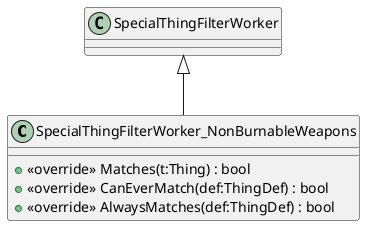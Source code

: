 @startuml
class SpecialThingFilterWorker_NonBurnableWeapons {
    + <<override>> Matches(t:Thing) : bool
    + <<override>> CanEverMatch(def:ThingDef) : bool
    + <<override>> AlwaysMatches(def:ThingDef) : bool
}
SpecialThingFilterWorker <|-- SpecialThingFilterWorker_NonBurnableWeapons
@enduml
